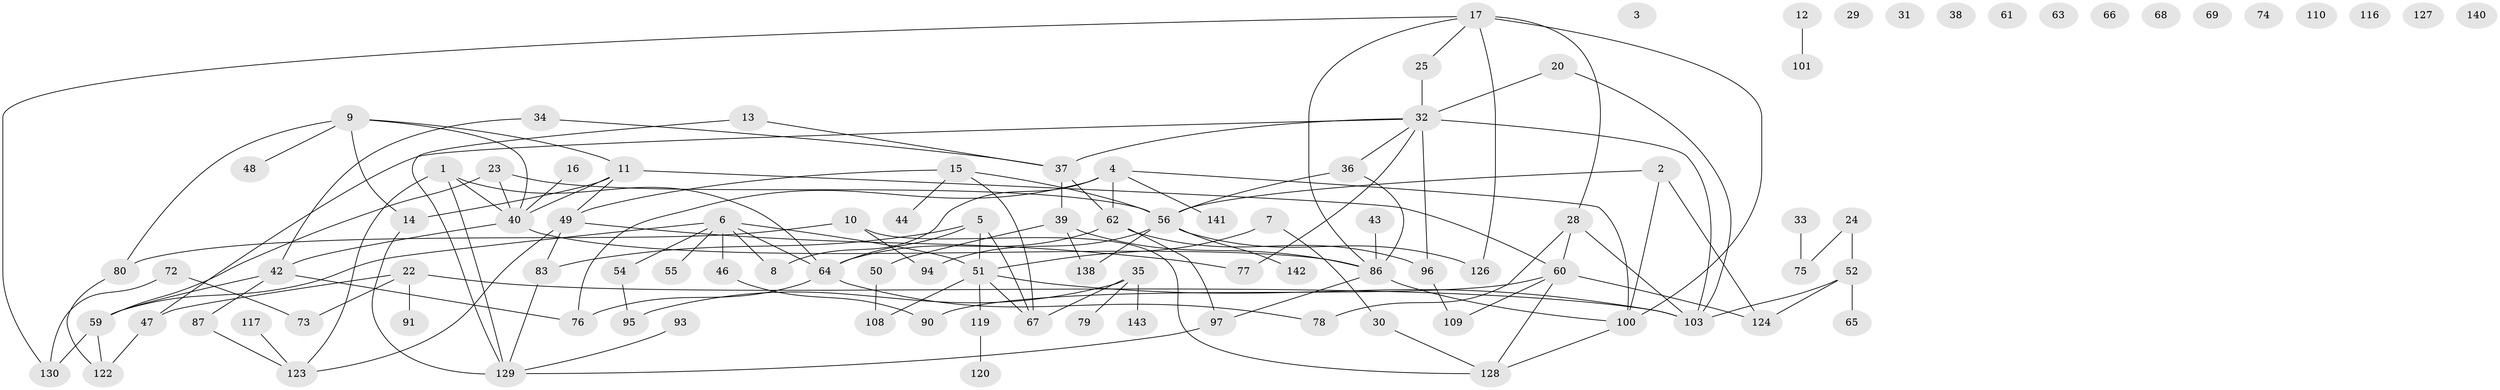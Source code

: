 // original degree distribution, {5: 0.0958904109589041, 2: 0.2465753424657534, 0: 0.0821917808219178, 3: 0.2191780821917808, 4: 0.13013698630136986, 1: 0.2054794520547945, 8: 0.00684931506849315, 6: 0.0136986301369863}
// Generated by graph-tools (version 1.1) at 2025/41/03/06/25 10:41:24]
// undirected, 101 vertices, 136 edges
graph export_dot {
graph [start="1"]
  node [color=gray90,style=filled];
  1 [super="+18"];
  2 [super="+102"];
  3;
  4 [super="+82"];
  5 [super="+99"];
  6 [super="+19"];
  7 [super="+131"];
  8 [super="+45"];
  9 [super="+88"];
  10;
  11 [super="+107"];
  12;
  13 [super="+27"];
  14;
  15 [super="+71"];
  16;
  17 [super="+21"];
  20;
  22 [super="+105"];
  23;
  24 [super="+26"];
  25;
  28 [super="+57"];
  29;
  30;
  31 [super="+118"];
  32 [super="+85"];
  33;
  34;
  35 [super="+41"];
  36 [super="+134"];
  37 [super="+115"];
  38;
  39;
  40 [super="+111"];
  42 [super="+92"];
  43;
  44;
  46;
  47 [super="+53"];
  48;
  49 [super="+112"];
  50;
  51 [super="+106"];
  52 [super="+146"];
  54;
  55;
  56 [super="+58"];
  59 [super="+114"];
  60 [super="+70"];
  61;
  62 [super="+84"];
  63;
  64 [super="+139"];
  65;
  66;
  67 [super="+89"];
  68;
  69 [super="+81"];
  72;
  73;
  74;
  75;
  76;
  77;
  78 [super="+145"];
  79;
  80;
  83;
  86 [super="+132"];
  87 [super="+133"];
  90 [super="+104"];
  91;
  93;
  94 [super="+98"];
  95 [super="+121"];
  96;
  97 [super="+137"];
  100 [super="+144"];
  101;
  103 [super="+135"];
  108;
  109 [super="+113"];
  110;
  116;
  117;
  119;
  120;
  122 [super="+125"];
  123;
  124;
  126;
  127;
  128;
  129 [super="+136"];
  130;
  138;
  140;
  141;
  142;
  143;
  1 -- 40;
  1 -- 123;
  1 -- 129;
  1 -- 64;
  2 -- 124;
  2 -- 100;
  2 -- 56;
  4 -- 141;
  4 -- 100;
  4 -- 8;
  4 -- 62;
  4 -- 76;
  5 -- 51;
  5 -- 64;
  5 -- 83;
  5 -- 67;
  6 -- 46;
  6 -- 54;
  6 -- 55;
  6 -- 8;
  6 -- 59;
  6 -- 51;
  6 -- 64;
  7 -- 30;
  7 -- 51;
  9 -- 11;
  9 -- 14;
  9 -- 48;
  9 -- 80;
  9 -- 40;
  10 -- 80;
  10 -- 128;
  10 -- 94;
  11 -- 49;
  11 -- 40;
  11 -- 60;
  11 -- 14;
  12 -- 101;
  13 -- 37;
  13 -- 129;
  14 -- 129;
  15 -- 49;
  15 -- 44;
  15 -- 67;
  15 -- 56;
  16 -- 40;
  17 -- 126;
  17 -- 130;
  17 -- 100;
  17 -- 25;
  17 -- 28;
  17 -- 86;
  20 -- 32;
  20 -- 103;
  22 -- 47;
  22 -- 91;
  22 -- 103;
  22 -- 73;
  23 -- 56;
  23 -- 59;
  23 -- 40;
  24 -- 75;
  24 -- 52;
  25 -- 32;
  28 -- 78;
  28 -- 103;
  28 -- 60;
  30 -- 128;
  32 -- 36;
  32 -- 77;
  32 -- 96;
  32 -- 103;
  32 -- 37;
  32 -- 47;
  33 -- 75;
  34 -- 37;
  34 -- 42;
  35 -- 67;
  35 -- 95;
  35 -- 79;
  35 -- 143;
  36 -- 86;
  36 -- 56;
  37 -- 62;
  37 -- 39;
  39 -- 50;
  39 -- 138;
  39 -- 86;
  40 -- 86;
  40 -- 42;
  42 -- 59;
  42 -- 76;
  42 -- 87;
  43 -- 86;
  46 -- 90;
  47 -- 122;
  49 -- 77;
  49 -- 83;
  49 -- 123;
  50 -- 108;
  51 -- 108;
  51 -- 119;
  51 -- 67;
  51 -- 103;
  52 -- 65;
  52 -- 124;
  52 -- 103;
  54 -- 95;
  56 -- 142;
  56 -- 138;
  56 -- 126;
  56 -- 94 [weight=2];
  59 -- 122;
  59 -- 130;
  60 -- 109;
  60 -- 124;
  60 -- 128;
  60 -- 90;
  62 -- 96;
  62 -- 97;
  62 -- 64;
  64 -- 76;
  64 -- 78;
  72 -- 73;
  72 -- 130;
  80 -- 122;
  83 -- 129;
  86 -- 100;
  86 -- 97;
  87 -- 123;
  93 -- 129;
  96 -- 109;
  97 -- 129;
  100 -- 128;
  117 -- 123;
  119 -- 120;
}
